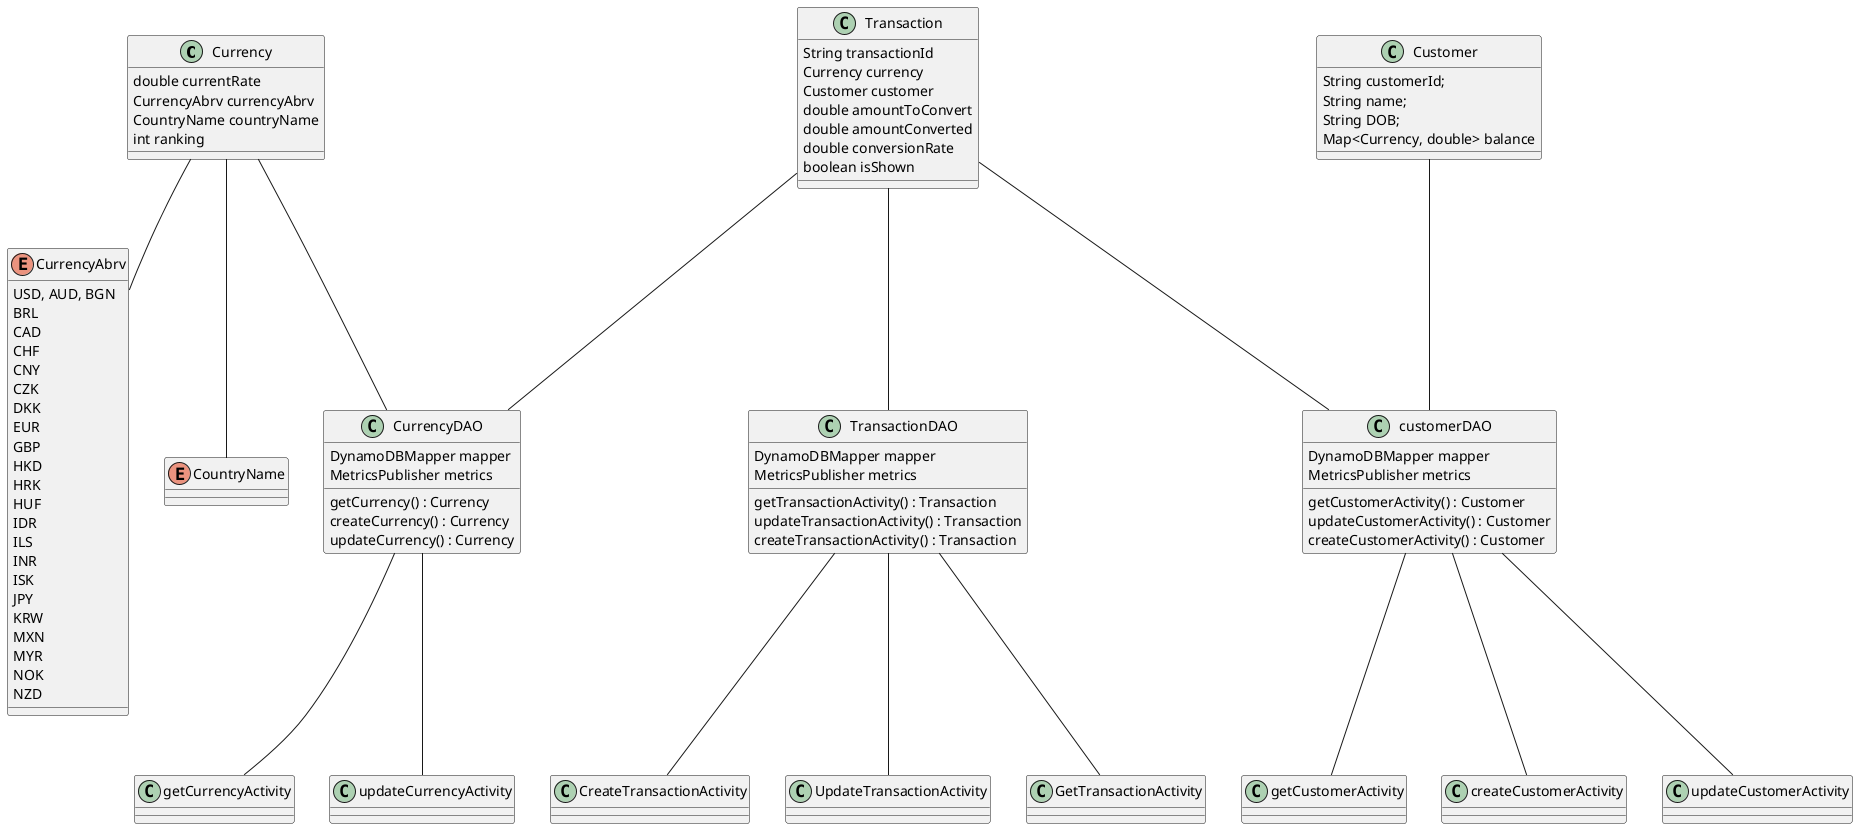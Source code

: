 @startuml
Currency -- CurrencyAbrv
Transaction -- TransactionDAO
TransactionDAO -- CreateTransactionActivity
TransactionDAO -- UpdateTransactionActivity
TransactionDAO -- GetTransactionActivity
Currency -- CurrencyDAO
Transaction -- customerDAO
Customer -- customerDAO
customerDAO -- getCustomerActivity
customerDAO -- createCustomerActivity
customerDAO -- updateCustomerActivity
Transaction -- CurrencyDAO
CurrencyDAO -- getCurrencyActivity
CurrencyDAO -- updateCurrencyActivity
Currency -- CountryName
class Currency {
double currentRate
CurrencyAbrv currencyAbrv
CountryName countryName
int ranking
}
ENUM CountryName{

}

ENUM CurrencyAbrv {
USD, AUD, BGN
BRL
CAD
CHF
CNY
CZK
DKK
EUR
GBP
HKD
HRK
HUF
IDR
ILS
INR
ISK
JPY
KRW
MXN
MYR
NOK
NZD
}
class CurrencyDAO {
DynamoDBMapper mapper
MetricsPublisher metrics
getCurrency() : Currency
createCurrency() : Currency
updateCurrency() : Currency
}

class updateCurrencyActivity{
}
class getCurrencyActivity {
}
class TransactionDAO {
DynamoDBMapper mapper
MetricsPublisher metrics
getTransactionActivity() : Transaction
updateTransactionActivity() : Transaction
createTransactionActivity() : Transaction
}
class Transaction {
String transactionId
Currency currency
Customer customer
double amountToConvert
double amountConverted
double conversionRate
boolean isShown
}
class UpdateTransactionActivity {
}
class CreateTransactionActivity {
}
class GetTransactionActivity {
}

class customerDAO {
DynamoDBMapper mapper
MetricsPublisher metrics
getCustomerActivity() : Customer
updateCustomerActivity() : Customer
createCustomerActivity() : Customer
}

class Customer {
String customerId;
String name;
String DOB;
Map<Currency, double> balance
}
@enduml
